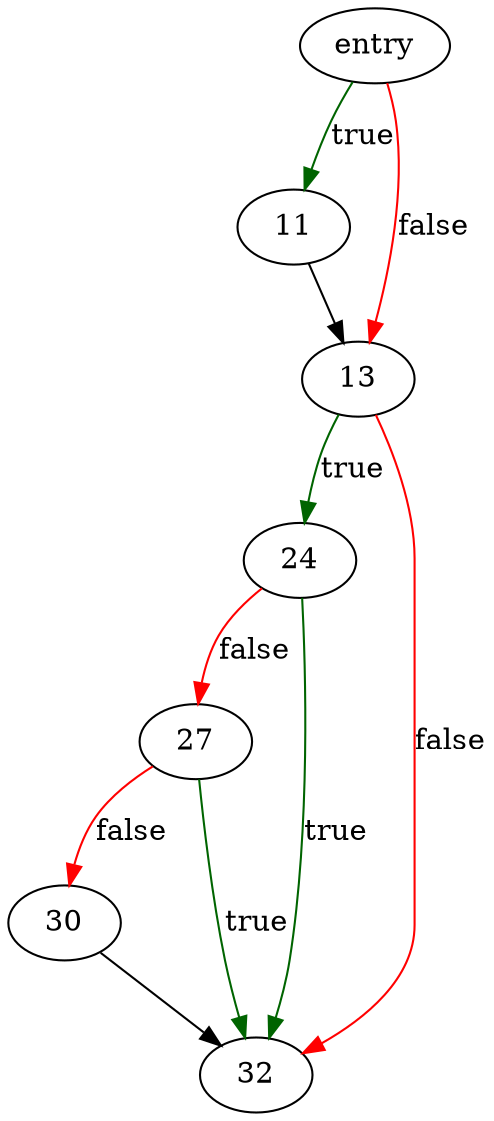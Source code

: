digraph "process_dir" {
	// Node definitions.
	3 [label=entry];
	11;
	13;
	24;
	27;
	30;
	32;

	// Edge definitions.
	3 -> 11 [
		color=darkgreen
		label=true
	];
	3 -> 13 [
		color=red
		label=false
	];
	11 -> 13;
	13 -> 24 [
		color=darkgreen
		label=true
	];
	13 -> 32 [
		color=red
		label=false
	];
	24 -> 27 [
		color=red
		label=false
	];
	24 -> 32 [
		color=darkgreen
		label=true
	];
	27 -> 30 [
		color=red
		label=false
	];
	27 -> 32 [
		color=darkgreen
		label=true
	];
	30 -> 32;
}